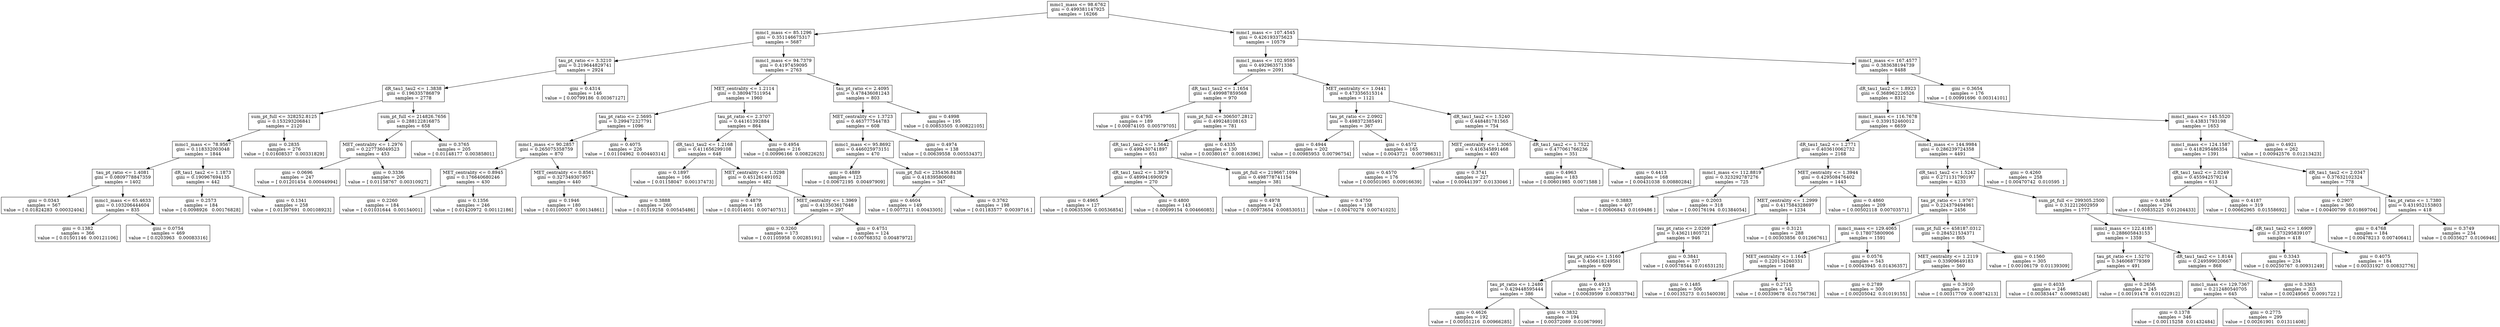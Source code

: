 digraph Tree {
0 [label="mmc1_mass <= 98.6762\ngini = 0.499381147925\nsamples = 16266", shape="box"] ;
1 [label="mmc1_mass <= 85.1296\ngini = 0.351146675317\nsamples = 5687", shape="box"] ;
0 -> 1 ;
2 [label="tau_pt_ratio <= 3.3210\ngini = 0.219644829741\nsamples = 2924", shape="box"] ;
1 -> 2 ;
3 [label="dR_tau1_tau2 <= 1.3838\ngini = 0.196335786879\nsamples = 2778", shape="box"] ;
2 -> 3 ;
4 [label="sum_pt_full <= 328252.8125\ngini = 0.153293206841\nsamples = 2120", shape="box"] ;
3 -> 4 ;
5 [label="mmc1_mass <= 78.9567\ngini = 0.118332003048\nsamples = 1844", shape="box"] ;
4 -> 5 ;
6 [label="tau_pt_ratio <= 1.4081\ngini = 0.0809778847359\nsamples = 1402", shape="box"] ;
5 -> 6 ;
7 [label="gini = 0.0343\nsamples = 567\nvalue = [ 0.01824283  0.00032404]", shape="box"] ;
6 -> 7 ;
8 [label="mmc1_mass <= 65.4633\ngini = 0.103206444604\nsamples = 835", shape="box"] ;
6 -> 8 ;
9 [label="gini = 0.1382\nsamples = 366\nvalue = [ 0.01501146  0.00121106]", shape="box"] ;
8 -> 9 ;
10 [label="gini = 0.0754\nsamples = 469\nvalue = [ 0.0203963   0.00083316]", shape="box"] ;
8 -> 10 ;
11 [label="dR_tau1_tau2 <= 1.1873\ngini = 0.190967694135\nsamples = 442", shape="box"] ;
5 -> 11 ;
12 [label="gini = 0.2573\nsamples = 184\nvalue = [ 0.0098926   0.00176828]", shape="box"] ;
11 -> 12 ;
13 [label="gini = 0.1341\nsamples = 258\nvalue = [ 0.01397691  0.00108923]", shape="box"] ;
11 -> 13 ;
14 [label="gini = 0.2835\nsamples = 276\nvalue = [ 0.01608537  0.00331829]", shape="box"] ;
4 -> 14 ;
15 [label="sum_pt_full <= 214826.7656\ngini = 0.288122816875\nsamples = 658", shape="box"] ;
3 -> 15 ;
16 [label="MET_centrality <= 1.2976\ngini = 0.227736049523\nsamples = 453", shape="box"] ;
15 -> 16 ;
17 [label="gini = 0.0696\nsamples = 247\nvalue = [ 0.01201454  0.00044994]", shape="box"] ;
16 -> 17 ;
18 [label="gini = 0.3336\nsamples = 206\nvalue = [ 0.01158767  0.00310927]", shape="box"] ;
16 -> 18 ;
19 [label="gini = 0.3765\nsamples = 205\nvalue = [ 0.01148177  0.00385801]", shape="box"] ;
15 -> 19 ;
20 [label="gini = 0.4314\nsamples = 146\nvalue = [ 0.00799186  0.00367127]", shape="box"] ;
2 -> 20 ;
21 [label="mmc1_mass <= 94.7379\ngini = 0.4197459095\nsamples = 2763", shape="box"] ;
1 -> 21 ;
22 [label="MET_centrality <= 1.2114\ngini = 0.380947511954\nsamples = 1960", shape="box"] ;
21 -> 22 ;
23 [label="tau_pt_ratio <= 2.5695\ngini = 0.299472327791\nsamples = 1096", shape="box"] ;
22 -> 23 ;
24 [label="mmc1_mass <= 90.2857\ngini = 0.265075358759\nsamples = 870", shape="box"] ;
23 -> 24 ;
25 [label="MET_centrality <= 0.8945\ngini = 0.176640680246\nsamples = 430", shape="box"] ;
24 -> 25 ;
26 [label="gini = 0.2260\nsamples = 184\nvalue = [ 0.01031644  0.00154001]", shape="box"] ;
25 -> 26 ;
27 [label="gini = 0.1356\nsamples = 246\nvalue = [ 0.01420972  0.00112186]", shape="box"] ;
25 -> 27 ;
28 [label="MET_centrality <= 0.8561\ngini = 0.327349307957\nsamples = 440", shape="box"] ;
24 -> 28 ;
29 [label="gini = 0.1946\nsamples = 180\nvalue = [ 0.01100037  0.00134861]", shape="box"] ;
28 -> 29 ;
30 [label="gini = 0.3888\nsamples = 260\nvalue = [ 0.01519258  0.00545486]", shape="box"] ;
28 -> 30 ;
31 [label="gini = 0.4075\nsamples = 226\nvalue = [ 0.01104962  0.00440314]", shape="box"] ;
23 -> 31 ;
32 [label="tau_pt_ratio <= 2.3707\ngini = 0.44161392884\nsamples = 864", shape="box"] ;
22 -> 32 ;
33 [label="dR_tau1_tau2 <= 1.2168\ngini = 0.411656299108\nsamples = 648", shape="box"] ;
32 -> 33 ;
34 [label="gini = 0.1897\nsamples = 166\nvalue = [ 0.01158047  0.00137473]", shape="box"] ;
33 -> 34 ;
35 [label="MET_centrality <= 1.3298\ngini = 0.451261491052\nsamples = 482", shape="box"] ;
33 -> 35 ;
36 [label="gini = 0.4879\nsamples = 185\nvalue = [ 0.01014051  0.00740751]", shape="box"] ;
35 -> 36 ;
37 [label="MET_centrality <= 1.3969\ngini = 0.413503617648\nsamples = 297", shape="box"] ;
35 -> 37 ;
38 [label="gini = 0.3260\nsamples = 173\nvalue = [ 0.01105958  0.00285191]", shape="box"] ;
37 -> 38 ;
39 [label="gini = 0.4751\nsamples = 124\nvalue = [ 0.00768352  0.00487972]", shape="box"] ;
37 -> 39 ;
40 [label="gini = 0.4954\nsamples = 216\nvalue = [ 0.00996166  0.00822625]", shape="box"] ;
32 -> 40 ;
41 [label="tau_pt_ratio <= 2.4095\ngini = 0.478436081243\nsamples = 803", shape="box"] ;
21 -> 41 ;
42 [label="MET_centrality <= 1.3723\ngini = 0.463777544783\nsamples = 608", shape="box"] ;
41 -> 42 ;
43 [label="mmc1_mass <= 95.8692\ngini = 0.446025973151\nsamples = 470", shape="box"] ;
42 -> 43 ;
44 [label="gini = 0.4889\nsamples = 123\nvalue = [ 0.00672195  0.00497909]", shape="box"] ;
43 -> 44 ;
45 [label="sum_pt_full <= 235436.8438\ngini = 0.418395806081\nsamples = 347", shape="box"] ;
43 -> 45 ;
46 [label="gini = 0.4604\nsamples = 149\nvalue = [ 0.0077211  0.0043305]", shape="box"] ;
45 -> 46 ;
47 [label="gini = 0.3762\nsamples = 198\nvalue = [ 0.01183577  0.0039716 ]", shape="box"] ;
45 -> 47 ;
48 [label="gini = 0.4974\nsamples = 138\nvalue = [ 0.00639558  0.00553437]", shape="box"] ;
42 -> 48 ;
49 [label="gini = 0.4998\nsamples = 195\nvalue = [ 0.00853505  0.00822105]", shape="box"] ;
41 -> 49 ;
50 [label="mmc1_mass <= 107.4545\ngini = 0.426193375623\nsamples = 10579", shape="box"] ;
0 -> 50 ;
51 [label="mmc1_mass <= 102.9595\ngini = 0.492963571336\nsamples = 2091", shape="box"] ;
50 -> 51 ;
52 [label="dR_tau1_tau2 <= 1.1654\ngini = 0.499987859568\nsamples = 970", shape="box"] ;
51 -> 52 ;
53 [label="gini = 0.4795\nsamples = 189\nvalue = [ 0.00874105  0.00579705]", shape="box"] ;
52 -> 53 ;
54 [label="sum_pt_full <= 306507.2812\ngini = 0.499248108163\nsamples = 781", shape="box"] ;
52 -> 54 ;
55 [label="dR_tau1_tau2 <= 1.5642\ngini = 0.499430741897\nsamples = 651", shape="box"] ;
54 -> 55 ;
56 [label="dR_tau1_tau2 <= 1.3974\ngini = 0.489941690929\nsamples = 270", shape="box"] ;
55 -> 56 ;
57 [label="gini = 0.4965\nsamples = 127\nvalue = [ 0.00635306  0.00536854]", shape="box"] ;
56 -> 57 ;
58 [label="gini = 0.4800\nsamples = 143\nvalue = [ 0.00699154  0.00466085]", shape="box"] ;
56 -> 58 ;
59 [label="sum_pt_full <= 219667.1094\ngini = 0.498778741154\nsamples = 381", shape="box"] ;
55 -> 59 ;
60 [label="gini = 0.4978\nsamples = 243\nvalue = [ 0.00973654  0.00853051]", shape="box"] ;
59 -> 60 ;
61 [label="gini = 0.4750\nsamples = 138\nvalue = [ 0.00470278  0.00741025]", shape="box"] ;
59 -> 61 ;
62 [label="gini = 0.4335\nsamples = 130\nvalue = [ 0.00380167  0.00816396]", shape="box"] ;
54 -> 62 ;
63 [label="MET_centrality <= 1.0441\ngini = 0.473356515314\nsamples = 1121", shape="box"] ;
51 -> 63 ;
64 [label="tau_pt_ratio <= 2.0902\ngini = 0.498372385491\nsamples = 367", shape="box"] ;
63 -> 64 ;
65 [label="gini = 0.4944\nsamples = 202\nvalue = [ 0.00985953  0.00796754]", shape="box"] ;
64 -> 65 ;
66 [label="gini = 0.4572\nsamples = 165\nvalue = [ 0.0043721   0.00798631]", shape="box"] ;
64 -> 66 ;
67 [label="dR_tau1_tau2 <= 1.5240\ngini = 0.448481781565\nsamples = 754", shape="box"] ;
63 -> 67 ;
68 [label="MET_centrality <= 1.3065\ngini = 0.416345891468\nsamples = 403", shape="box"] ;
67 -> 68 ;
69 [label="gini = 0.4570\nsamples = 176\nvalue = [ 0.00501065  0.00916639]", shape="box"] ;
68 -> 69 ;
70 [label="gini = 0.3741\nsamples = 227\nvalue = [ 0.00441397  0.0133046 ]", shape="box"] ;
68 -> 70 ;
71 [label="dR_tau1_tau2 <= 1.7522\ngini = 0.477061766236\nsamples = 351", shape="box"] ;
67 -> 71 ;
72 [label="gini = 0.4963\nsamples = 183\nvalue = [ 0.00601985  0.0071588 ]", shape="box"] ;
71 -> 72 ;
73 [label="gini = 0.4413\nsamples = 168\nvalue = [ 0.00431038  0.00880284]", shape="box"] ;
71 -> 73 ;
74 [label="mmc1_mass <= 167.4577\ngini = 0.383638194739\nsamples = 8488", shape="box"] ;
50 -> 74 ;
75 [label="dR_tau1_tau2 <= 1.8923\ngini = 0.368962226526\nsamples = 8312", shape="box"] ;
74 -> 75 ;
76 [label="mmc1_mass <= 116.7678\ngini = 0.339152460012\nsamples = 6659", shape="box"] ;
75 -> 76 ;
77 [label="dR_tau1_tau2 <= 1.2771\ngini = 0.403610062732\nsamples = 2168", shape="box"] ;
76 -> 77 ;
78 [label="mmc1_mass <= 112.8819\ngini = 0.323292787276\nsamples = 725", shape="box"] ;
77 -> 78 ;
79 [label="gini = 0.3883\nsamples = 407\nvalue = [ 0.00606843  0.0169486 ]", shape="box"] ;
78 -> 79 ;
80 [label="gini = 0.2003\nsamples = 318\nvalue = [ 0.00176194  0.01384054]", shape="box"] ;
78 -> 80 ;
81 [label="MET_centrality <= 1.3944\ngini = 0.429508476402\nsamples = 1443", shape="box"] ;
77 -> 81 ;
82 [label="MET_centrality <= 1.2999\ngini = 0.417584328697\nsamples = 1234", shape="box"] ;
81 -> 82 ;
83 [label="tau_pt_ratio <= 2.0269\ngini = 0.436211805721\nsamples = 946", shape="box"] ;
82 -> 83 ;
84 [label="tau_pt_ratio <= 1.5160\ngini = 0.456618249561\nsamples = 609", shape="box"] ;
83 -> 84 ;
85 [label="tau_pt_ratio <= 1.2480\ngini = 0.429448595444\nsamples = 386", shape="box"] ;
84 -> 85 ;
86 [label="gini = 0.4626\nsamples = 192\nvalue = [ 0.00551216  0.00966285]", shape="box"] ;
85 -> 86 ;
87 [label="gini = 0.3832\nsamples = 194\nvalue = [ 0.00372089  0.01067999]", shape="box"] ;
85 -> 87 ;
88 [label="gini = 0.4913\nsamples = 223\nvalue = [ 0.00639599  0.00833794]", shape="box"] ;
84 -> 88 ;
89 [label="gini = 0.3841\nsamples = 337\nvalue = [ 0.00578544  0.01653125]", shape="box"] ;
83 -> 89 ;
90 [label="gini = 0.3121\nsamples = 288\nvalue = [ 0.00303856  0.01266761]", shape="box"] ;
82 -> 90 ;
91 [label="gini = 0.4860\nsamples = 209\nvalue = [ 0.00502118  0.00703571]", shape="box"] ;
81 -> 91 ;
92 [label="mmc1_mass <= 144.9984\ngini = 0.286239724358\nsamples = 4491", shape="box"] ;
76 -> 92 ;
93 [label="dR_tau1_tau2 <= 1.5242\ngini = 0.271131790197\nsamples = 4233", shape="box"] ;
92 -> 93 ;
94 [label="tau_pt_ratio <= 1.9767\ngini = 0.224379494961\nsamples = 2456", shape="box"] ;
93 -> 94 ;
95 [label="mmc1_mass <= 129.4065\ngini = 0.178075800906\nsamples = 1591", shape="box"] ;
94 -> 95 ;
96 [label="MET_centrality <= 1.1645\ngini = 0.220134260331\nsamples = 1048", shape="box"] ;
95 -> 96 ;
97 [label="gini = 0.1485\nsamples = 506\nvalue = [ 0.00135273  0.01540039]", shape="box"] ;
96 -> 97 ;
98 [label="gini = 0.2715\nsamples = 542\nvalue = [ 0.00339678  0.01756736]", shape="box"] ;
96 -> 98 ;
99 [label="gini = 0.0576\nsamples = 543\nvalue = [ 0.00043945  0.01436357]", shape="box"] ;
95 -> 99 ;
100 [label="sum_pt_full <= 458187.0312\ngini = 0.284521534371\nsamples = 865", shape="box"] ;
94 -> 100 ;
101 [label="MET_centrality <= 1.2119\ngini = 0.33909649183\nsamples = 560", shape="box"] ;
100 -> 101 ;
102 [label="gini = 0.2789\nsamples = 300\nvalue = [ 0.00205042  0.01019155]", shape="box"] ;
101 -> 102 ;
103 [label="gini = 0.3910\nsamples = 260\nvalue = [ 0.00317709  0.00874213]", shape="box"] ;
101 -> 103 ;
104 [label="gini = 0.1560\nsamples = 305\nvalue = [ 0.00106179  0.01139309]", shape="box"] ;
100 -> 104 ;
105 [label="sum_pt_full <= 299305.2500\ngini = 0.312212602959\nsamples = 1777", shape="box"] ;
93 -> 105 ;
106 [label="mmc1_mass <= 122.4185\ngini = 0.288605843153\nsamples = 1359", shape="box"] ;
105 -> 106 ;
107 [label="tau_pt_ratio <= 1.5270\ngini = 0.346068779369\nsamples = 491", shape="box"] ;
106 -> 107 ;
108 [label="gini = 0.4033\nsamples = 246\nvalue = [ 0.00383447  0.00985248]", shape="box"] ;
107 -> 108 ;
109 [label="gini = 0.2656\nsamples = 245\nvalue = [ 0.00191478  0.01022912]", shape="box"] ;
107 -> 109 ;
110 [label="dR_tau1_tau2 <= 1.8144\ngini = 0.249599020667\nsamples = 868", shape="box"] ;
106 -> 110 ;
111 [label="mmc1_mass <= 129.7367\ngini = 0.212480540705\nsamples = 645", shape="box"] ;
110 -> 111 ;
112 [label="gini = 0.1378\nsamples = 346\nvalue = [ 0.00115258  0.01432484]", shape="box"] ;
111 -> 112 ;
113 [label="gini = 0.2775\nsamples = 299\nvalue = [ 0.00261901  0.01311408]", shape="box"] ;
111 -> 113 ;
114 [label="gini = 0.3363\nsamples = 223\nvalue = [ 0.00249565  0.0091722 ]", shape="box"] ;
110 -> 114 ;
115 [label="dR_tau1_tau2 <= 1.6909\ngini = 0.373295839107\nsamples = 418", shape="box"] ;
105 -> 115 ;
116 [label="gini = 0.3343\nsamples = 234\nvalue = [ 0.00250767  0.00931249]", shape="box"] ;
115 -> 116 ;
117 [label="gini = 0.4075\nsamples = 184\nvalue = [ 0.00331927  0.00832776]", shape="box"] ;
115 -> 117 ;
118 [label="gini = 0.4260\nsamples = 258\nvalue = [ 0.00470742  0.010595  ]", shape="box"] ;
92 -> 118 ;
119 [label="mmc1_mass <= 145.5520\ngini = 0.43831793198\nsamples = 1653", shape="box"] ;
75 -> 119 ;
120 [label="mmc1_mass <= 124.1587\ngini = 0.418295486354\nsamples = 1391", shape="box"] ;
119 -> 120 ;
121 [label="dR_tau1_tau2 <= 2.0249\ngini = 0.455942579214\nsamples = 613", shape="box"] ;
120 -> 121 ;
122 [label="gini = 0.4836\nsamples = 294\nvalue = [ 0.00835225  0.01204433]", shape="box"] ;
121 -> 122 ;
123 [label="gini = 0.4187\nsamples = 319\nvalue = [ 0.00662965  0.01558692]", shape="box"] ;
121 -> 123 ;
124 [label="dR_tau1_tau2 <= 2.0347\ngini = 0.37632102324\nsamples = 778", shape="box"] ;
120 -> 124 ;
125 [label="gini = 0.2907\nsamples = 360\nvalue = [ 0.00400799  0.01869704]", shape="box"] ;
124 -> 125 ;
126 [label="tau_pt_ratio <= 1.7380\ngini = 0.431952153803\nsamples = 418", shape="box"] ;
124 -> 126 ;
127 [label="gini = 0.4768\nsamples = 184\nvalue = [ 0.00478213  0.00740641]", shape="box"] ;
126 -> 127 ;
128 [label="gini = 0.3749\nsamples = 234\nvalue = [ 0.0035627  0.0106946]", shape="box"] ;
126 -> 128 ;
129 [label="gini = 0.4921\nsamples = 262\nvalue = [ 0.00942576  0.01213423]", shape="box"] ;
119 -> 129 ;
130 [label="gini = 0.3654\nsamples = 176\nvalue = [ 0.00991696  0.00314101]", shape="box"] ;
74 -> 130 ;
}